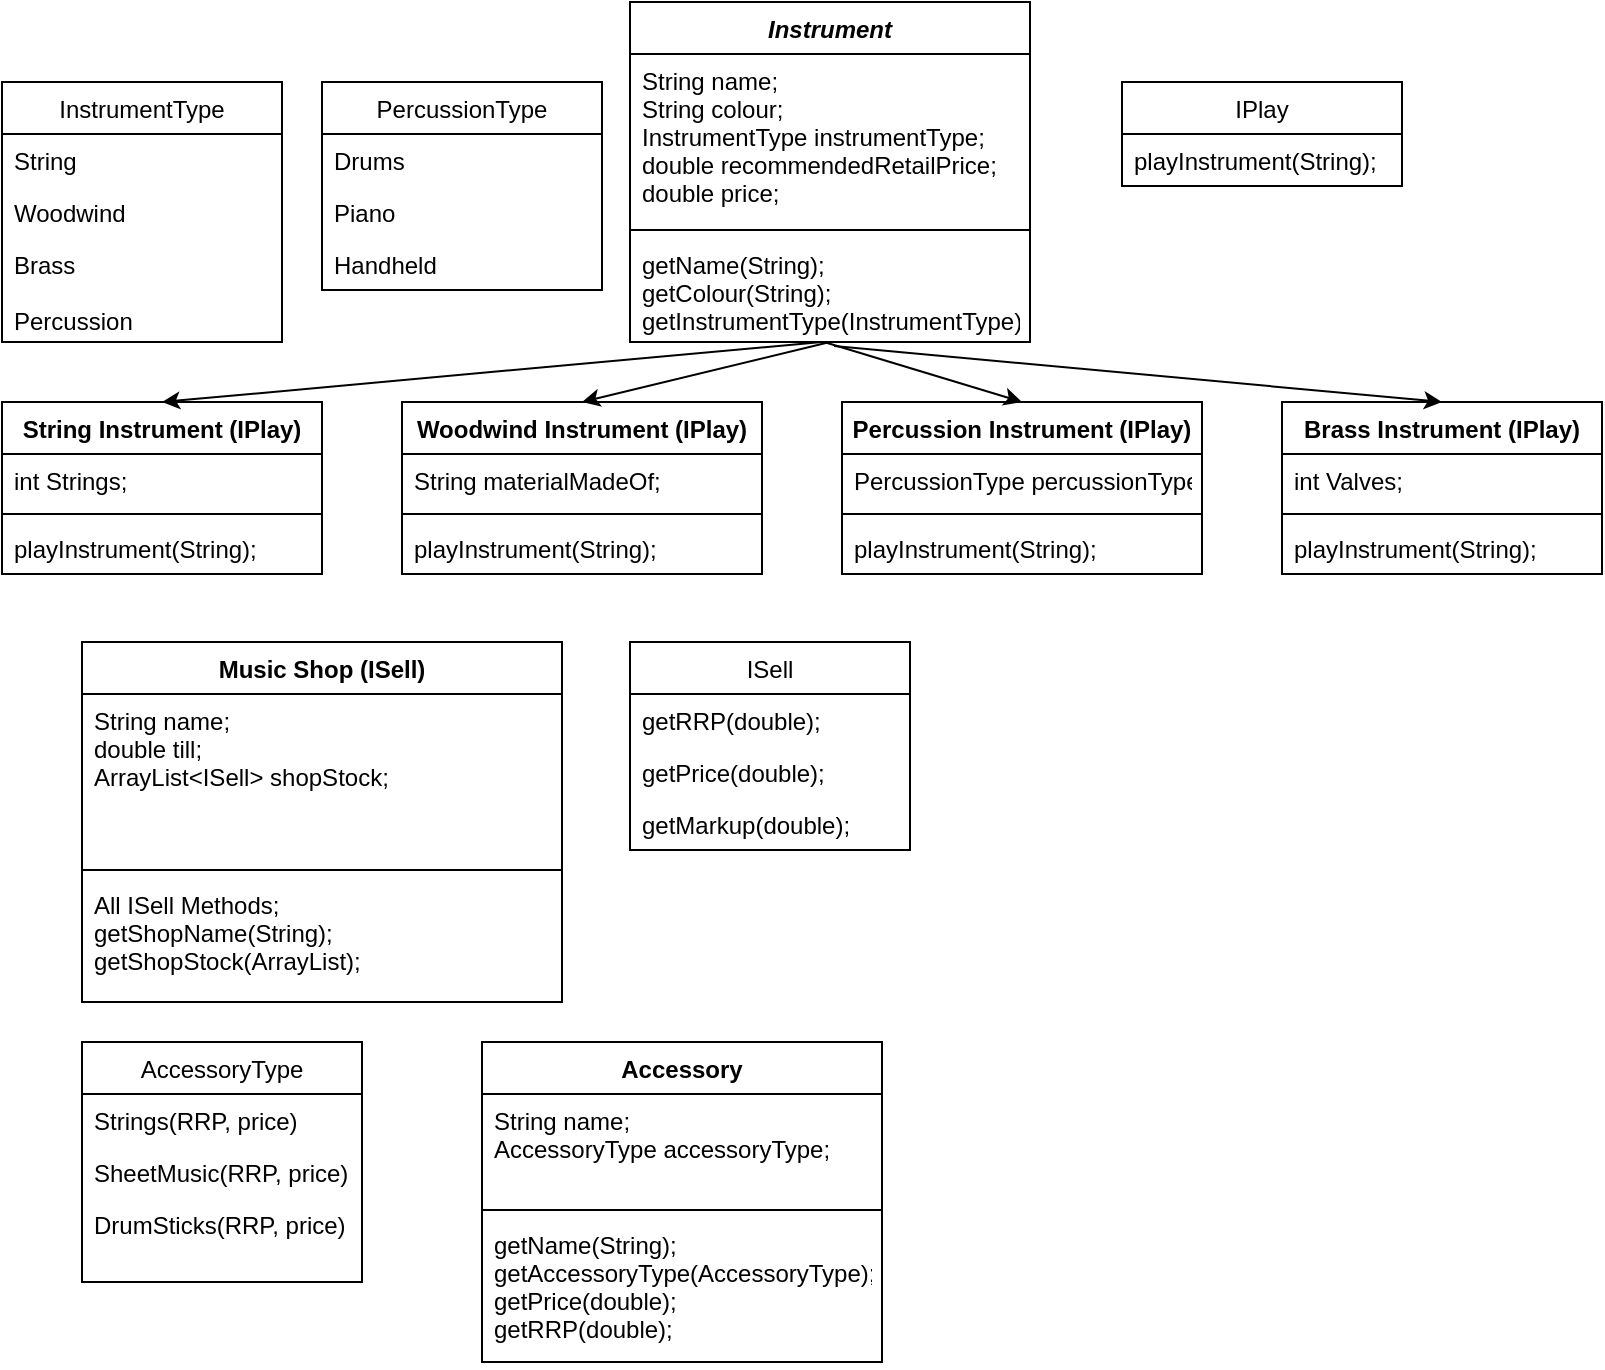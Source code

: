 <mxfile version="14.2.3" type="device"><diagram id="IiMIVhfXMz54xV1LSOLm" name="Page-1"><mxGraphModel dx="1039" dy="506" grid="1" gridSize="10" guides="1" tooltips="1" connect="1" arrows="1" fold="1" page="1" pageScale="1" pageWidth="827" pageHeight="1169" math="0" shadow="0"><root><mxCell id="0"/><mxCell id="1" parent="0"/><mxCell id="93Vnbu_mi7qTTa-a-B-h-1" value="Instrument" style="swimlane;fontStyle=3;align=center;verticalAlign=top;childLayout=stackLayout;horizontal=1;startSize=26;horizontalStack=0;resizeParent=1;resizeParentMax=0;resizeLast=0;collapsible=1;marginBottom=0;" vertex="1" parent="1"><mxGeometry x="314" width="200" height="170" as="geometry"/></mxCell><mxCell id="93Vnbu_mi7qTTa-a-B-h-2" value="String name;&#10;String colour;&#10;InstrumentType instrumentType;&#10;double recommendedRetailPrice;&#10;double price;" style="text;strokeColor=none;fillColor=none;align=left;verticalAlign=top;spacingLeft=4;spacingRight=4;overflow=hidden;rotatable=0;points=[[0,0.5],[1,0.5]];portConstraint=eastwest;" vertex="1" parent="93Vnbu_mi7qTTa-a-B-h-1"><mxGeometry y="26" width="200" height="84" as="geometry"/></mxCell><mxCell id="93Vnbu_mi7qTTa-a-B-h-3" value="" style="line;strokeWidth=1;fillColor=none;align=left;verticalAlign=middle;spacingTop=-1;spacingLeft=3;spacingRight=3;rotatable=0;labelPosition=right;points=[];portConstraint=eastwest;" vertex="1" parent="93Vnbu_mi7qTTa-a-B-h-1"><mxGeometry y="110" width="200" height="8" as="geometry"/></mxCell><mxCell id="93Vnbu_mi7qTTa-a-B-h-4" value="getName(String);&#10;getColour(String);&#10;getInstrumentType(InstrumentType);" style="text;strokeColor=none;fillColor=none;align=left;verticalAlign=top;spacingLeft=4;spacingRight=4;overflow=hidden;rotatable=0;points=[[0,0.5],[1,0.5]];portConstraint=eastwest;" vertex="1" parent="93Vnbu_mi7qTTa-a-B-h-1"><mxGeometry y="118" width="200" height="52" as="geometry"/></mxCell><mxCell id="93Vnbu_mi7qTTa-a-B-h-5" value="String Instrument (IPlay)" style="swimlane;fontStyle=1;align=center;verticalAlign=top;childLayout=stackLayout;horizontal=1;startSize=26;horizontalStack=0;resizeParent=1;resizeParentMax=0;resizeLast=0;collapsible=1;marginBottom=0;" vertex="1" parent="1"><mxGeometry y="200" width="160" height="86" as="geometry"/></mxCell><mxCell id="93Vnbu_mi7qTTa-a-B-h-6" value="int Strings;" style="text;strokeColor=none;fillColor=none;align=left;verticalAlign=top;spacingLeft=4;spacingRight=4;overflow=hidden;rotatable=0;points=[[0,0.5],[1,0.5]];portConstraint=eastwest;" vertex="1" parent="93Vnbu_mi7qTTa-a-B-h-5"><mxGeometry y="26" width="160" height="26" as="geometry"/></mxCell><mxCell id="93Vnbu_mi7qTTa-a-B-h-7" value="" style="line;strokeWidth=1;fillColor=none;align=left;verticalAlign=middle;spacingTop=-1;spacingLeft=3;spacingRight=3;rotatable=0;labelPosition=right;points=[];portConstraint=eastwest;" vertex="1" parent="93Vnbu_mi7qTTa-a-B-h-5"><mxGeometry y="52" width="160" height="8" as="geometry"/></mxCell><mxCell id="93Vnbu_mi7qTTa-a-B-h-8" value="playInstrument(String);" style="text;strokeColor=none;fillColor=none;align=left;verticalAlign=top;spacingLeft=4;spacingRight=4;overflow=hidden;rotatable=0;points=[[0,0.5],[1,0.5]];portConstraint=eastwest;" vertex="1" parent="93Vnbu_mi7qTTa-a-B-h-5"><mxGeometry y="60" width="160" height="26" as="geometry"/></mxCell><mxCell id="93Vnbu_mi7qTTa-a-B-h-9" value="Woodwind Instrument (IPlay)" style="swimlane;fontStyle=1;align=center;verticalAlign=top;childLayout=stackLayout;horizontal=1;startSize=26;horizontalStack=0;resizeParent=1;resizeParentMax=0;resizeLast=0;collapsible=1;marginBottom=0;" vertex="1" parent="1"><mxGeometry x="200" y="200" width="180" height="86" as="geometry"/></mxCell><mxCell id="93Vnbu_mi7qTTa-a-B-h-10" value="String materialMadeOf;" style="text;strokeColor=none;fillColor=none;align=left;verticalAlign=top;spacingLeft=4;spacingRight=4;overflow=hidden;rotatable=0;points=[[0,0.5],[1,0.5]];portConstraint=eastwest;" vertex="1" parent="93Vnbu_mi7qTTa-a-B-h-9"><mxGeometry y="26" width="180" height="26" as="geometry"/></mxCell><mxCell id="93Vnbu_mi7qTTa-a-B-h-11" value="" style="line;strokeWidth=1;fillColor=none;align=left;verticalAlign=middle;spacingTop=-1;spacingLeft=3;spacingRight=3;rotatable=0;labelPosition=right;points=[];portConstraint=eastwest;" vertex="1" parent="93Vnbu_mi7qTTa-a-B-h-9"><mxGeometry y="52" width="180" height="8" as="geometry"/></mxCell><mxCell id="93Vnbu_mi7qTTa-a-B-h-12" value="playInstrument(String);" style="text;strokeColor=none;fillColor=none;align=left;verticalAlign=top;spacingLeft=4;spacingRight=4;overflow=hidden;rotatable=0;points=[[0,0.5],[1,0.5]];portConstraint=eastwest;" vertex="1" parent="93Vnbu_mi7qTTa-a-B-h-9"><mxGeometry y="60" width="180" height="26" as="geometry"/></mxCell><mxCell id="93Vnbu_mi7qTTa-a-B-h-13" value="Percussion Instrument (IPlay)" style="swimlane;fontStyle=1;align=center;verticalAlign=top;childLayout=stackLayout;horizontal=1;startSize=26;horizontalStack=0;resizeParent=1;resizeParentMax=0;resizeLast=0;collapsible=1;marginBottom=0;" vertex="1" parent="1"><mxGeometry x="420" y="200" width="180" height="86" as="geometry"/></mxCell><mxCell id="93Vnbu_mi7qTTa-a-B-h-14" value="PercussionType percussionType;" style="text;strokeColor=none;fillColor=none;align=left;verticalAlign=top;spacingLeft=4;spacingRight=4;overflow=hidden;rotatable=0;points=[[0,0.5],[1,0.5]];portConstraint=eastwest;" vertex="1" parent="93Vnbu_mi7qTTa-a-B-h-13"><mxGeometry y="26" width="180" height="26" as="geometry"/></mxCell><mxCell id="93Vnbu_mi7qTTa-a-B-h-15" value="" style="line;strokeWidth=1;fillColor=none;align=left;verticalAlign=middle;spacingTop=-1;spacingLeft=3;spacingRight=3;rotatable=0;labelPosition=right;points=[];portConstraint=eastwest;" vertex="1" parent="93Vnbu_mi7qTTa-a-B-h-13"><mxGeometry y="52" width="180" height="8" as="geometry"/></mxCell><mxCell id="93Vnbu_mi7qTTa-a-B-h-16" value="playInstrument(String);" style="text;strokeColor=none;fillColor=none;align=left;verticalAlign=top;spacingLeft=4;spacingRight=4;overflow=hidden;rotatable=0;points=[[0,0.5],[1,0.5]];portConstraint=eastwest;" vertex="1" parent="93Vnbu_mi7qTTa-a-B-h-13"><mxGeometry y="60" width="180" height="26" as="geometry"/></mxCell><mxCell id="93Vnbu_mi7qTTa-a-B-h-17" value="Brass Instrument (IPlay)" style="swimlane;fontStyle=1;align=center;verticalAlign=top;childLayout=stackLayout;horizontal=1;startSize=26;horizontalStack=0;resizeParent=1;resizeParentMax=0;resizeLast=0;collapsible=1;marginBottom=0;" vertex="1" parent="1"><mxGeometry x="640" y="200" width="160" height="86" as="geometry"/></mxCell><mxCell id="93Vnbu_mi7qTTa-a-B-h-18" value="int Valves;" style="text;strokeColor=none;fillColor=none;align=left;verticalAlign=top;spacingLeft=4;spacingRight=4;overflow=hidden;rotatable=0;points=[[0,0.5],[1,0.5]];portConstraint=eastwest;" vertex="1" parent="93Vnbu_mi7qTTa-a-B-h-17"><mxGeometry y="26" width="160" height="26" as="geometry"/></mxCell><mxCell id="93Vnbu_mi7qTTa-a-B-h-19" value="" style="line;strokeWidth=1;fillColor=none;align=left;verticalAlign=middle;spacingTop=-1;spacingLeft=3;spacingRight=3;rotatable=0;labelPosition=right;points=[];portConstraint=eastwest;" vertex="1" parent="93Vnbu_mi7qTTa-a-B-h-17"><mxGeometry y="52" width="160" height="8" as="geometry"/></mxCell><mxCell id="93Vnbu_mi7qTTa-a-B-h-20" value="playInstrument(String);" style="text;strokeColor=none;fillColor=none;align=left;verticalAlign=top;spacingLeft=4;spacingRight=4;overflow=hidden;rotatable=0;points=[[0,0.5],[1,0.5]];portConstraint=eastwest;" vertex="1" parent="93Vnbu_mi7qTTa-a-B-h-17"><mxGeometry y="60" width="160" height="26" as="geometry"/></mxCell><mxCell id="93Vnbu_mi7qTTa-a-B-h-21" value="IPlay" style="swimlane;fontStyle=0;childLayout=stackLayout;horizontal=1;startSize=26;fillColor=none;horizontalStack=0;resizeParent=1;resizeParentMax=0;resizeLast=0;collapsible=1;marginBottom=0;" vertex="1" parent="1"><mxGeometry x="560" y="40" width="140" height="52" as="geometry"/></mxCell><mxCell id="93Vnbu_mi7qTTa-a-B-h-22" value="playInstrument(String);" style="text;strokeColor=none;fillColor=none;align=left;verticalAlign=top;spacingLeft=4;spacingRight=4;overflow=hidden;rotatable=0;points=[[0,0.5],[1,0.5]];portConstraint=eastwest;" vertex="1" parent="93Vnbu_mi7qTTa-a-B-h-21"><mxGeometry y="26" width="140" height="26" as="geometry"/></mxCell><mxCell id="93Vnbu_mi7qTTa-a-B-h-25" value="InstrumentType" style="swimlane;fontStyle=0;childLayout=stackLayout;horizontal=1;startSize=26;fillColor=none;horizontalStack=0;resizeParent=1;resizeParentMax=0;resizeLast=0;collapsible=1;marginBottom=0;" vertex="1" parent="1"><mxGeometry y="40" width="140" height="130" as="geometry"/></mxCell><mxCell id="93Vnbu_mi7qTTa-a-B-h-26" value="String" style="text;strokeColor=none;fillColor=none;align=left;verticalAlign=top;spacingLeft=4;spacingRight=4;overflow=hidden;rotatable=0;points=[[0,0.5],[1,0.5]];portConstraint=eastwest;" vertex="1" parent="93Vnbu_mi7qTTa-a-B-h-25"><mxGeometry y="26" width="140" height="26" as="geometry"/></mxCell><mxCell id="93Vnbu_mi7qTTa-a-B-h-27" value="Woodwind" style="text;strokeColor=none;fillColor=none;align=left;verticalAlign=top;spacingLeft=4;spacingRight=4;overflow=hidden;rotatable=0;points=[[0,0.5],[1,0.5]];portConstraint=eastwest;" vertex="1" parent="93Vnbu_mi7qTTa-a-B-h-25"><mxGeometry y="52" width="140" height="26" as="geometry"/></mxCell><mxCell id="93Vnbu_mi7qTTa-a-B-h-28" value="Brass&#10;&#10;Percussion" style="text;strokeColor=none;fillColor=none;align=left;verticalAlign=top;spacingLeft=4;spacingRight=4;overflow=hidden;rotatable=0;points=[[0,0.5],[1,0.5]];portConstraint=eastwest;" vertex="1" parent="93Vnbu_mi7qTTa-a-B-h-25"><mxGeometry y="78" width="140" height="52" as="geometry"/></mxCell><mxCell id="93Vnbu_mi7qTTa-a-B-h-29" value="" style="endArrow=classic;html=1;exitX=0.51;exitY=1.038;exitDx=0;exitDy=0;exitPerimeter=0;entryX=0.5;entryY=0;entryDx=0;entryDy=0;" edge="1" parent="1" source="93Vnbu_mi7qTTa-a-B-h-4" target="93Vnbu_mi7qTTa-a-B-h-17"><mxGeometry width="50" height="50" relative="1" as="geometry"><mxPoint x="390" y="260" as="sourcePoint"/><mxPoint x="440" y="210" as="targetPoint"/></mxGeometry></mxCell><mxCell id="93Vnbu_mi7qTTa-a-B-h-30" value="" style="endArrow=classic;html=1;entryX=0.5;entryY=0;entryDx=0;entryDy=0;" edge="1" parent="1" target="93Vnbu_mi7qTTa-a-B-h-13"><mxGeometry width="50" height="50" relative="1" as="geometry"><mxPoint x="411" y="170" as="sourcePoint"/><mxPoint x="440" y="210" as="targetPoint"/></mxGeometry></mxCell><mxCell id="93Vnbu_mi7qTTa-a-B-h-31" value="" style="endArrow=classic;html=1;entryX=0.5;entryY=0;entryDx=0;entryDy=0;" edge="1" parent="1" target="93Vnbu_mi7qTTa-a-B-h-9"><mxGeometry width="50" height="50" relative="1" as="geometry"><mxPoint x="414" y="170" as="sourcePoint"/><mxPoint x="440" y="210" as="targetPoint"/></mxGeometry></mxCell><mxCell id="93Vnbu_mi7qTTa-a-B-h-32" value="" style="endArrow=classic;html=1;entryX=0.5;entryY=0;entryDx=0;entryDy=0;" edge="1" parent="1" target="93Vnbu_mi7qTTa-a-B-h-5"><mxGeometry width="50" height="50" relative="1" as="geometry"><mxPoint x="410" y="170" as="sourcePoint"/><mxPoint x="440" y="210" as="targetPoint"/></mxGeometry></mxCell><mxCell id="93Vnbu_mi7qTTa-a-B-h-33" value="PercussionType" style="swimlane;fontStyle=0;childLayout=stackLayout;horizontal=1;startSize=26;fillColor=none;horizontalStack=0;resizeParent=1;resizeParentMax=0;resizeLast=0;collapsible=1;marginBottom=0;" vertex="1" parent="1"><mxGeometry x="160" y="40" width="140" height="104" as="geometry"/></mxCell><mxCell id="93Vnbu_mi7qTTa-a-B-h-34" value="Drums" style="text;strokeColor=none;fillColor=none;align=left;verticalAlign=top;spacingLeft=4;spacingRight=4;overflow=hidden;rotatable=0;points=[[0,0.5],[1,0.5]];portConstraint=eastwest;" vertex="1" parent="93Vnbu_mi7qTTa-a-B-h-33"><mxGeometry y="26" width="140" height="26" as="geometry"/></mxCell><mxCell id="93Vnbu_mi7qTTa-a-B-h-35" value="Piano" style="text;strokeColor=none;fillColor=none;align=left;verticalAlign=top;spacingLeft=4;spacingRight=4;overflow=hidden;rotatable=0;points=[[0,0.5],[1,0.5]];portConstraint=eastwest;" vertex="1" parent="93Vnbu_mi7qTTa-a-B-h-33"><mxGeometry y="52" width="140" height="26" as="geometry"/></mxCell><mxCell id="93Vnbu_mi7qTTa-a-B-h-36" value="Handheld" style="text;strokeColor=none;fillColor=none;align=left;verticalAlign=top;spacingLeft=4;spacingRight=4;overflow=hidden;rotatable=0;points=[[0,0.5],[1,0.5]];portConstraint=eastwest;" vertex="1" parent="93Vnbu_mi7qTTa-a-B-h-33"><mxGeometry y="78" width="140" height="26" as="geometry"/></mxCell><mxCell id="93Vnbu_mi7qTTa-a-B-h-37" value="Music Shop (ISell)" style="swimlane;fontStyle=1;align=center;verticalAlign=top;childLayout=stackLayout;horizontal=1;startSize=26;horizontalStack=0;resizeParent=1;resizeParentMax=0;resizeLast=0;collapsible=1;marginBottom=0;" vertex="1" parent="1"><mxGeometry x="40" y="320" width="240" height="180" as="geometry"/></mxCell><mxCell id="93Vnbu_mi7qTTa-a-B-h-38" value="String name;&#10;double till;&#10;ArrayList&lt;ISell&gt; shopStock;" style="text;strokeColor=none;fillColor=none;align=left;verticalAlign=top;spacingLeft=4;spacingRight=4;overflow=hidden;rotatable=0;points=[[0,0.5],[1,0.5]];portConstraint=eastwest;" vertex="1" parent="93Vnbu_mi7qTTa-a-B-h-37"><mxGeometry y="26" width="240" height="84" as="geometry"/></mxCell><mxCell id="93Vnbu_mi7qTTa-a-B-h-39" value="" style="line;strokeWidth=1;fillColor=none;align=left;verticalAlign=middle;spacingTop=-1;spacingLeft=3;spacingRight=3;rotatable=0;labelPosition=right;points=[];portConstraint=eastwest;" vertex="1" parent="93Vnbu_mi7qTTa-a-B-h-37"><mxGeometry y="110" width="240" height="8" as="geometry"/></mxCell><mxCell id="93Vnbu_mi7qTTa-a-B-h-40" value="All ISell Methods;&#10;getShopName(String);&#10;getShopStock(ArrayList);" style="text;strokeColor=none;fillColor=none;align=left;verticalAlign=top;spacingLeft=4;spacingRight=4;overflow=hidden;rotatable=0;points=[[0,0.5],[1,0.5]];portConstraint=eastwest;" vertex="1" parent="93Vnbu_mi7qTTa-a-B-h-37"><mxGeometry y="118" width="240" height="62" as="geometry"/></mxCell><mxCell id="93Vnbu_mi7qTTa-a-B-h-41" value="ISell" style="swimlane;fontStyle=0;childLayout=stackLayout;horizontal=1;startSize=26;fillColor=none;horizontalStack=0;resizeParent=1;resizeParentMax=0;resizeLast=0;collapsible=1;marginBottom=0;" vertex="1" parent="1"><mxGeometry x="314" y="320" width="140" height="104" as="geometry"/></mxCell><mxCell id="93Vnbu_mi7qTTa-a-B-h-42" value="getRRP(double);" style="text;strokeColor=none;fillColor=none;align=left;verticalAlign=top;spacingLeft=4;spacingRight=4;overflow=hidden;rotatable=0;points=[[0,0.5],[1,0.5]];portConstraint=eastwest;" vertex="1" parent="93Vnbu_mi7qTTa-a-B-h-41"><mxGeometry y="26" width="140" height="26" as="geometry"/></mxCell><mxCell id="93Vnbu_mi7qTTa-a-B-h-43" value="getPrice(double);" style="text;strokeColor=none;fillColor=none;align=left;verticalAlign=top;spacingLeft=4;spacingRight=4;overflow=hidden;rotatable=0;points=[[0,0.5],[1,0.5]];portConstraint=eastwest;" vertex="1" parent="93Vnbu_mi7qTTa-a-B-h-41"><mxGeometry y="52" width="140" height="26" as="geometry"/></mxCell><mxCell id="93Vnbu_mi7qTTa-a-B-h-44" value="getMarkup(double);" style="text;strokeColor=none;fillColor=none;align=left;verticalAlign=top;spacingLeft=4;spacingRight=4;overflow=hidden;rotatable=0;points=[[0,0.5],[1,0.5]];portConstraint=eastwest;" vertex="1" parent="93Vnbu_mi7qTTa-a-B-h-41"><mxGeometry y="78" width="140" height="26" as="geometry"/></mxCell><mxCell id="93Vnbu_mi7qTTa-a-B-h-45" value="AccessoryType" style="swimlane;fontStyle=0;childLayout=stackLayout;horizontal=1;startSize=26;fillColor=none;horizontalStack=0;resizeParent=1;resizeParentMax=0;resizeLast=0;collapsible=1;marginBottom=0;" vertex="1" parent="1"><mxGeometry x="40" y="520" width="140" height="120" as="geometry"/></mxCell><mxCell id="93Vnbu_mi7qTTa-a-B-h-46" value="Strings(RRP, price)" style="text;strokeColor=none;fillColor=none;align=left;verticalAlign=top;spacingLeft=4;spacingRight=4;overflow=hidden;rotatable=0;points=[[0,0.5],[1,0.5]];portConstraint=eastwest;" vertex="1" parent="93Vnbu_mi7qTTa-a-B-h-45"><mxGeometry y="26" width="140" height="26" as="geometry"/></mxCell><mxCell id="93Vnbu_mi7qTTa-a-B-h-47" value="SheetMusic(RRP, price)" style="text;strokeColor=none;fillColor=none;align=left;verticalAlign=top;spacingLeft=4;spacingRight=4;overflow=hidden;rotatable=0;points=[[0,0.5],[1,0.5]];portConstraint=eastwest;" vertex="1" parent="93Vnbu_mi7qTTa-a-B-h-45"><mxGeometry y="52" width="140" height="26" as="geometry"/></mxCell><mxCell id="93Vnbu_mi7qTTa-a-B-h-48" value="DrumSticks(RRP, price)" style="text;strokeColor=none;fillColor=none;align=left;verticalAlign=top;spacingLeft=4;spacingRight=4;overflow=hidden;rotatable=0;points=[[0,0.5],[1,0.5]];portConstraint=eastwest;" vertex="1" parent="93Vnbu_mi7qTTa-a-B-h-45"><mxGeometry y="78" width="140" height="42" as="geometry"/></mxCell><mxCell id="93Vnbu_mi7qTTa-a-B-h-53" value="Accessory" style="swimlane;fontStyle=1;align=center;verticalAlign=top;childLayout=stackLayout;horizontal=1;startSize=26;horizontalStack=0;resizeParent=1;resizeParentMax=0;resizeLast=0;collapsible=1;marginBottom=0;" vertex="1" parent="1"><mxGeometry x="240" y="520" width="200" height="160" as="geometry"/></mxCell><mxCell id="93Vnbu_mi7qTTa-a-B-h-54" value="String name;&#10;AccessoryType accessoryType;" style="text;strokeColor=none;fillColor=none;align=left;verticalAlign=top;spacingLeft=4;spacingRight=4;overflow=hidden;rotatable=0;points=[[0,0.5],[1,0.5]];portConstraint=eastwest;" vertex="1" parent="93Vnbu_mi7qTTa-a-B-h-53"><mxGeometry y="26" width="200" height="54" as="geometry"/></mxCell><mxCell id="93Vnbu_mi7qTTa-a-B-h-55" value="" style="line;strokeWidth=1;fillColor=none;align=left;verticalAlign=middle;spacingTop=-1;spacingLeft=3;spacingRight=3;rotatable=0;labelPosition=right;points=[];portConstraint=eastwest;" vertex="1" parent="93Vnbu_mi7qTTa-a-B-h-53"><mxGeometry y="80" width="200" height="8" as="geometry"/></mxCell><mxCell id="93Vnbu_mi7qTTa-a-B-h-56" value="getName(String);&#10;getAccessoryType(AccessoryType);&#10;getPrice(double);&#10;getRRP(double);" style="text;strokeColor=none;fillColor=none;align=left;verticalAlign=top;spacingLeft=4;spacingRight=4;overflow=hidden;rotatable=0;points=[[0,0.5],[1,0.5]];portConstraint=eastwest;" vertex="1" parent="93Vnbu_mi7qTTa-a-B-h-53"><mxGeometry y="88" width="200" height="72" as="geometry"/></mxCell></root></mxGraphModel></diagram></mxfile>